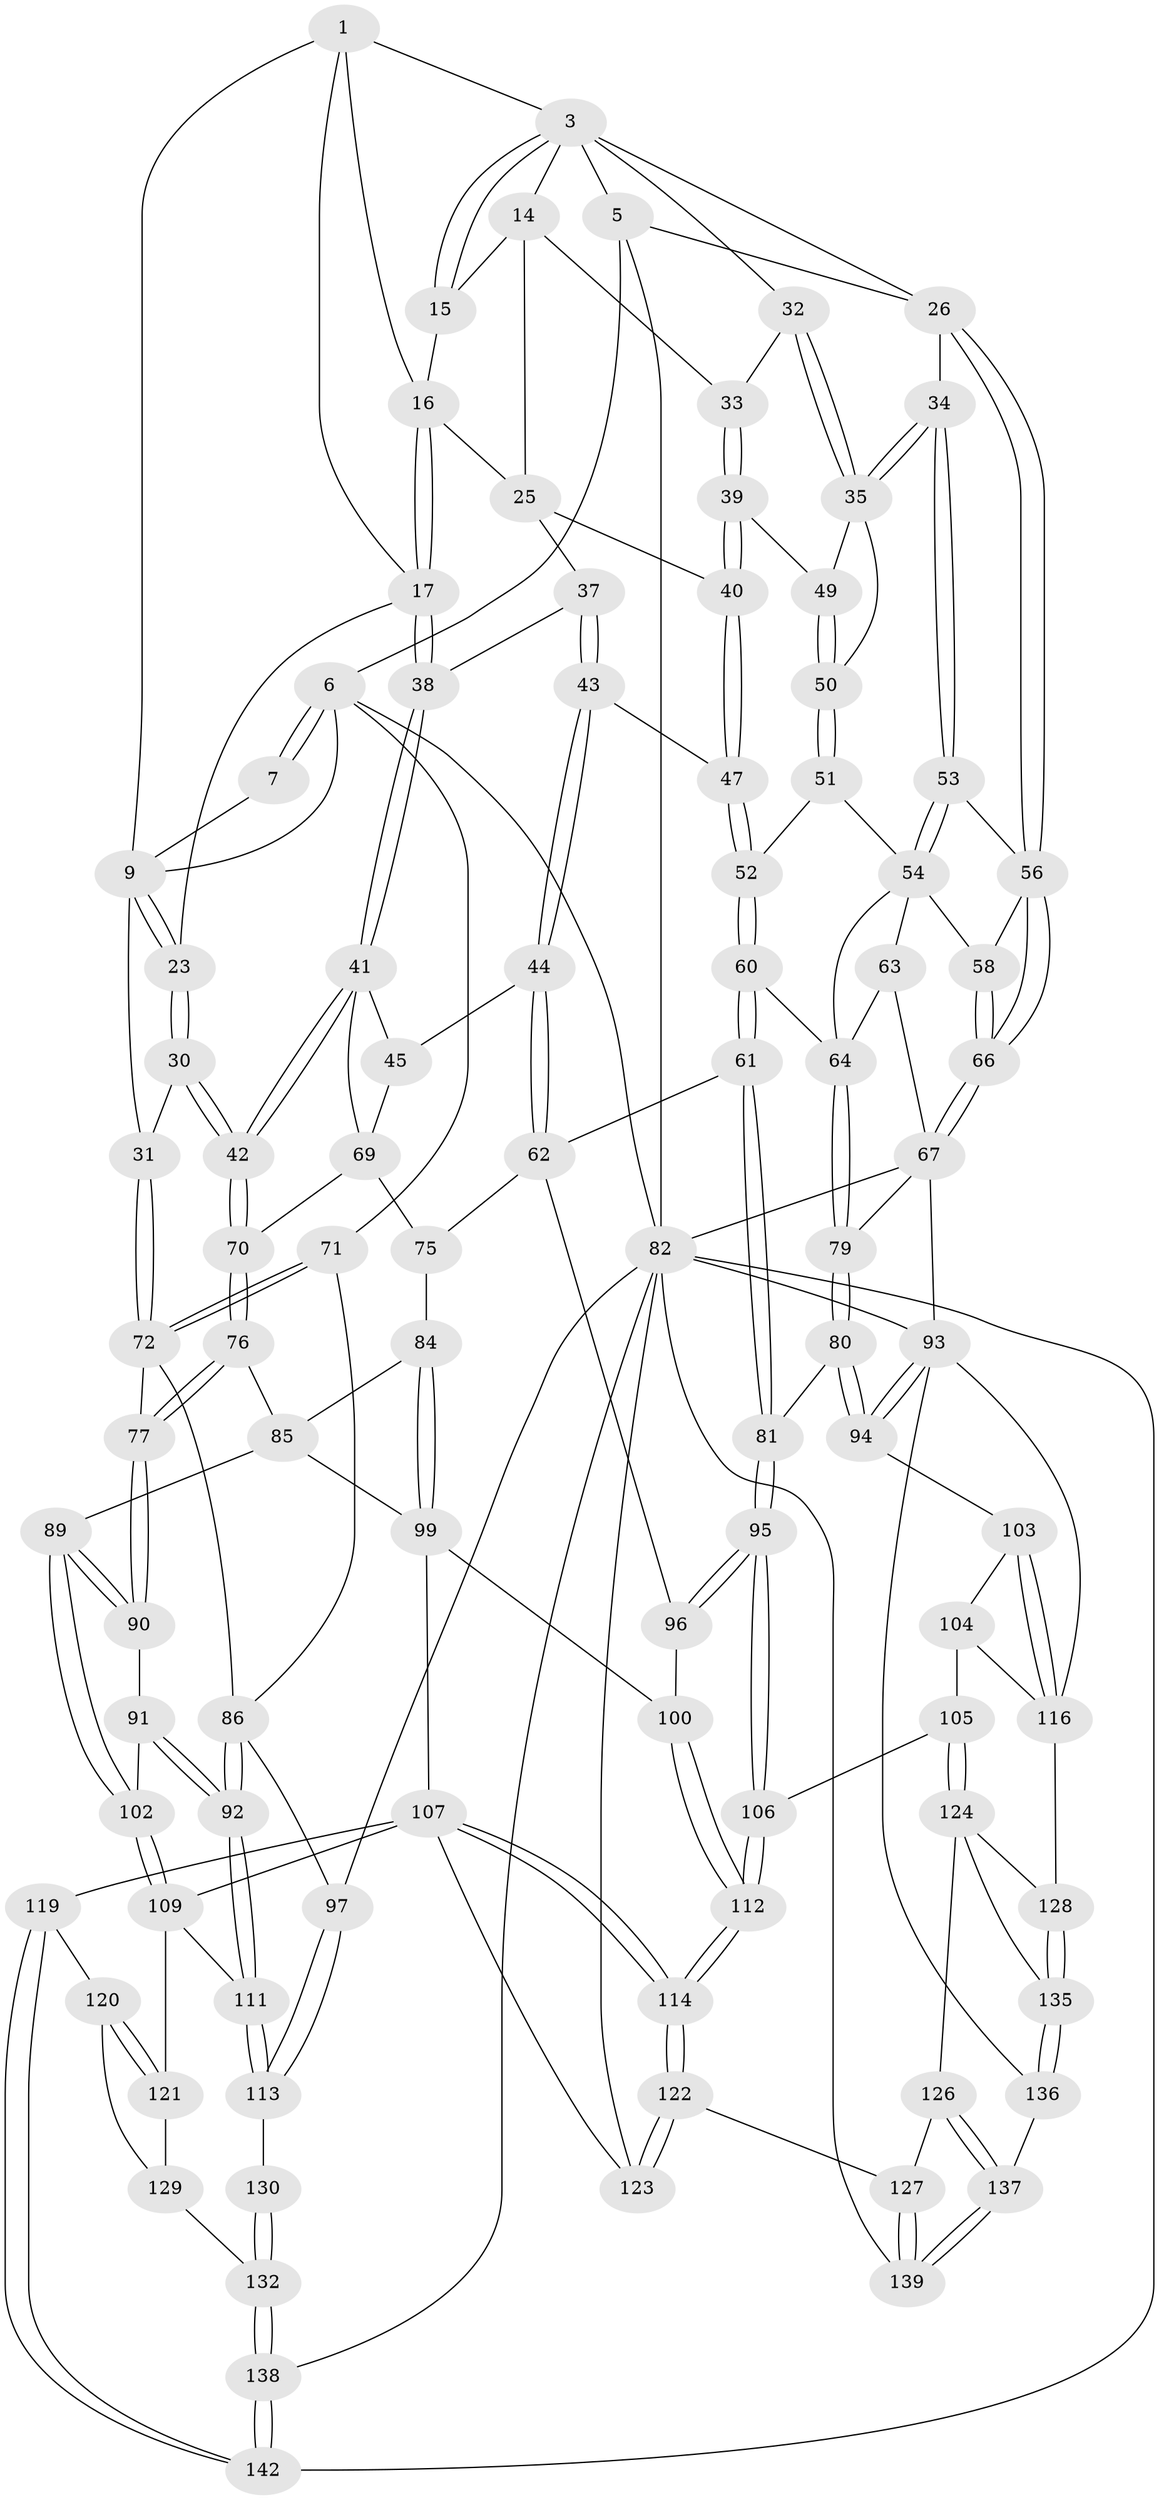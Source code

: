 // original degree distribution, {3: 0.028169014084507043, 4: 0.23943661971830985, 6: 0.2535211267605634, 5: 0.4788732394366197}
// Generated by graph-tools (version 1.1) at 2025/21/03/04/25 18:21:06]
// undirected, 99 vertices, 237 edges
graph export_dot {
graph [start="1"]
  node [color=gray90,style=filled];
  1 [pos="+0.36872281753878083+0",super="+2+8"];
  3 [pos="+0.6661431594124334+0",super="+4"];
  5 [pos="+1+0",super="+21"];
  6 [pos="+0+0",super="+29"];
  7 [pos="+0.001734045627237763+0"];
  9 [pos="+0.20180026259437375+0.0859991288864977",super="+10"];
  14 [pos="+0.7567962895394753+0.06650709843118673",super="+24"];
  15 [pos="+0.7086663797990996+0"];
  16 [pos="+0.4963448842182397+0.08100197732171985",super="+20"];
  17 [pos="+0.48188387085342704+0.10820417277671132",super="+18"];
  23 [pos="+0.31924184276776213+0.21102924769045392"];
  25 [pos="+0.6407499244669175+0.1518196980119231",super="+36"];
  26 [pos="+1+0.06623856951245885",super="+27"];
  30 [pos="+0.29623599046720467+0.30474817060599435"];
  31 [pos="+0.12373295592427043+0.279831329363514"];
  32 [pos="+0.8211557240012399+0.19469365711197698"];
  33 [pos="+0.7438793673197179+0.19946761478857114"];
  34 [pos="+0.8804008392199851+0.2677315743805725"];
  35 [pos="+0.862484224841698+0.2583435925186626",super="+48"];
  37 [pos="+0.5918475274265627+0.20447969544075364"];
  38 [pos="+0.5010045284834044+0.1697324789567236"];
  39 [pos="+0.7161826250912084+0.25261990618936664"];
  40 [pos="+0.6985733957094217+0.2599918490670106"];
  41 [pos="+0.46619600968903613+0.31316228090685283",super="+46"];
  42 [pos="+0.3157974593233238+0.32534006126558684"];
  43 [pos="+0.6133067095294172+0.31701713704890566"];
  44 [pos="+0.5609564041763204+0.34074402088055017"];
  45 [pos="+0.5252898794335544+0.3463927517409677"];
  47 [pos="+0.6392705991747549+0.31767442199875157"];
  49 [pos="+0.7506171713223352+0.27468371228425287"];
  50 [pos="+0.7760615558194286+0.3510953054687888"];
  51 [pos="+0.7773183044300779+0.3722499132992069"];
  52 [pos="+0.6844098244711296+0.3662205949386192"];
  53 [pos="+0.8841694280205584+0.27436043184465786"];
  54 [pos="+0.8519709087131622+0.3515714301178573",super="+59+55"];
  56 [pos="+1+0.3218312534736349",super="+57"];
  58 [pos="+0.9445973888700648+0.38252860950692874"];
  60 [pos="+0.6808081086958118+0.4861688489023496"];
  61 [pos="+0.6761548415049172+0.4964125201579565"];
  62 [pos="+0.6485864399155841+0.49868614495526614",super="+74"];
  63 [pos="+0.877824490730328+0.42635652715253947"];
  64 [pos="+0.8024309938297134+0.434177989906843",super="+65"];
  66 [pos="+1+0.49556956047070216"];
  67 [pos="+1+0.5068526165282956",super="+83+68"];
  69 [pos="+0.43698232532104375+0.4550954903030244",super="+73"];
  70 [pos="+0.31601382715223036+0.39438283000153546"];
  71 [pos="+0+0.3282571874334315"];
  72 [pos="+0.055230632195856846+0.3110935466801065",super="+78"];
  75 [pos="+0.5147298029004143+0.5250547303170501"];
  76 [pos="+0.3009397066098753+0.46506513774639807"];
  77 [pos="+0.2591242750237913+0.5021430224769653"];
  79 [pos="+0.8230558030410763+0.5154232034489253"];
  80 [pos="+0.8138588418890533+0.5701814717355218"];
  81 [pos="+0.7196615917432864+0.5431216892478137"];
  82 [pos="+1+1",super="+133+98"];
  84 [pos="+0.4445906077907958+0.557559199816828"];
  85 [pos="+0.3149812962916824+0.47767380938140463",super="+88"];
  86 [pos="+0.1226981523750513+0.5278868663714164",super="+87"];
  89 [pos="+0.33187445991600334+0.637170173431358"];
  90 [pos="+0.2560578087163967+0.5209087848329704"];
  91 [pos="+0.22034598525597224+0.5959040579914221"];
  92 [pos="+0.12824424947265076+0.6774612779392986"];
  93 [pos="+0.9270141095418186+0.6517499046644641",super="+115"];
  94 [pos="+0.8583679699331311+0.629423733387377"];
  95 [pos="+0.6238524545146504+0.7090215324261593"];
  96 [pos="+0.5528053536038341+0.55363152243968"];
  97 [pos="+0+0.6847283332247529"];
  99 [pos="+0.4066348218728496+0.6386052652626512",super="+101"];
  100 [pos="+0.47397234181570214+0.6808721959727547"];
  102 [pos="+0.30815880315775573+0.6542852714084822"];
  103 [pos="+0.7670156769837496+0.6889322738089433"];
  104 [pos="+0.6639627872986883+0.7164506822703777"];
  105 [pos="+0.625823927957141+0.715551720743307"];
  106 [pos="+0.6244106586943243+0.7147953207688192"];
  107 [pos="+0.3903646198871365+0.758432269736429",super="+108"];
  109 [pos="+0.27401830300784413+0.7223640473347878",super="+110"];
  111 [pos="+0.12081525976687306+0.6922957282426008"];
  112 [pos="+0.5778627689272074+0.7358827670413853"];
  113 [pos="+0+0.6881725508778621"];
  114 [pos="+0.498911919199469+0.8323141494556399"];
  116 [pos="+0.7972942318989243+0.8257648206095517",super="+117"];
  119 [pos="+0.2458054653818364+0.8896120608772687"];
  120 [pos="+0.21274621292604456+0.869910312878401"];
  121 [pos="+0.1856859911835636+0.7872423269388562"];
  122 [pos="+0.4983776851193111+0.8476038241681182"];
  123 [pos="+0.39064589692633883+0.9416587637874314"];
  124 [pos="+0.6383194825335322+0.7568367922715633",super="+125"];
  126 [pos="+0.6457824940381854+0.8722136090987116"];
  127 [pos="+0.5474626421063079+0.8976829101387311"];
  128 [pos="+0.7321129511936414+0.8506307788205508"];
  129 [pos="+0.06916776783920987+0.8496102502857076",super="+131"];
  130 [pos="+0.05620647791843718+0.8410493989514084"];
  132 [pos="+0+1"];
  135 [pos="+0.707371357897666+0.8845670849942701"];
  136 [pos="+0.7377058692080903+0.9661341170186413"];
  137 [pos="+0.6440118529652492+0.9435664944339403"];
  138 [pos="+0+1"];
  139 [pos="+0.5709700287370609+0.9818722716821249"];
  142 [pos="+0.2373024217496923+1"];
  1 -- 16;
  1 -- 3;
  1 -- 9;
  1 -- 17;
  3 -- 15;
  3 -- 15;
  3 -- 32;
  3 -- 5 [weight=2];
  3 -- 14;
  3 -- 26;
  5 -- 6;
  5 -- 82;
  5 -- 26;
  6 -- 7;
  6 -- 7;
  6 -- 82;
  6 -- 9;
  6 -- 71;
  7 -- 9;
  9 -- 23;
  9 -- 23;
  9 -- 31;
  14 -- 15;
  14 -- 25;
  14 -- 33;
  15 -- 16;
  16 -- 17;
  16 -- 17;
  16 -- 25;
  17 -- 38;
  17 -- 38;
  17 -- 23;
  23 -- 30;
  23 -- 30;
  25 -- 40;
  25 -- 37;
  26 -- 56;
  26 -- 56;
  26 -- 34;
  30 -- 31;
  30 -- 42;
  30 -- 42;
  31 -- 72;
  31 -- 72;
  32 -- 33;
  32 -- 35;
  32 -- 35;
  33 -- 39;
  33 -- 39;
  34 -- 35;
  34 -- 35;
  34 -- 53;
  34 -- 53;
  35 -- 49;
  35 -- 50;
  37 -- 38;
  37 -- 43;
  37 -- 43;
  38 -- 41;
  38 -- 41;
  39 -- 40;
  39 -- 40;
  39 -- 49;
  40 -- 47;
  40 -- 47;
  41 -- 42;
  41 -- 42;
  41 -- 69;
  41 -- 45;
  42 -- 70;
  42 -- 70;
  43 -- 44;
  43 -- 44;
  43 -- 47;
  44 -- 45;
  44 -- 62;
  44 -- 62;
  45 -- 69;
  47 -- 52;
  47 -- 52;
  49 -- 50;
  49 -- 50;
  50 -- 51;
  50 -- 51;
  51 -- 52;
  51 -- 54;
  52 -- 60;
  52 -- 60;
  53 -- 54;
  53 -- 54;
  53 -- 56;
  54 -- 58;
  54 -- 63;
  54 -- 64;
  56 -- 66;
  56 -- 66;
  56 -- 58;
  58 -- 66;
  58 -- 66;
  60 -- 61;
  60 -- 61;
  60 -- 64;
  61 -- 62;
  61 -- 81;
  61 -- 81;
  62 -- 96;
  62 -- 75;
  63 -- 64;
  63 -- 67;
  64 -- 79;
  64 -- 79;
  66 -- 67;
  66 -- 67;
  67 -- 82;
  67 -- 93;
  67 -- 79;
  69 -- 70;
  69 -- 75;
  70 -- 76;
  70 -- 76;
  71 -- 72;
  71 -- 72;
  71 -- 86;
  72 -- 77;
  72 -- 86;
  75 -- 84;
  76 -- 77;
  76 -- 77;
  76 -- 85;
  77 -- 90;
  77 -- 90;
  79 -- 80;
  79 -- 80;
  80 -- 81;
  80 -- 94;
  80 -- 94;
  81 -- 95;
  81 -- 95;
  82 -- 123;
  82 -- 139;
  82 -- 142;
  82 -- 97;
  82 -- 138;
  82 -- 93;
  84 -- 85;
  84 -- 99;
  84 -- 99;
  85 -- 89;
  85 -- 99;
  86 -- 92;
  86 -- 92;
  86 -- 97;
  89 -- 90;
  89 -- 90;
  89 -- 102;
  89 -- 102;
  90 -- 91;
  91 -- 92;
  91 -- 92;
  91 -- 102;
  92 -- 111;
  92 -- 111;
  93 -- 94;
  93 -- 94;
  93 -- 136;
  93 -- 116;
  94 -- 103;
  95 -- 96;
  95 -- 96;
  95 -- 106;
  95 -- 106;
  96 -- 100;
  97 -- 113;
  97 -- 113;
  99 -- 107;
  99 -- 100;
  100 -- 112;
  100 -- 112;
  102 -- 109;
  102 -- 109;
  103 -- 104;
  103 -- 116;
  103 -- 116;
  104 -- 105;
  104 -- 116;
  105 -- 106;
  105 -- 124;
  105 -- 124;
  106 -- 112;
  106 -- 112;
  107 -- 114;
  107 -- 114;
  107 -- 123;
  107 -- 109;
  107 -- 119;
  109 -- 121;
  109 -- 111;
  111 -- 113;
  111 -- 113;
  112 -- 114;
  112 -- 114;
  113 -- 130;
  114 -- 122;
  114 -- 122;
  116 -- 128;
  119 -- 120;
  119 -- 142;
  119 -- 142;
  120 -- 121;
  120 -- 121;
  120 -- 129;
  121 -- 129;
  122 -- 123;
  122 -- 123;
  122 -- 127;
  124 -- 128;
  124 -- 126;
  124 -- 135;
  126 -- 127;
  126 -- 137;
  126 -- 137;
  127 -- 139;
  127 -- 139;
  128 -- 135;
  128 -- 135;
  129 -- 132;
  130 -- 132;
  130 -- 132;
  132 -- 138;
  132 -- 138;
  135 -- 136;
  135 -- 136;
  136 -- 137;
  137 -- 139;
  137 -- 139;
  138 -- 142;
  138 -- 142;
}
